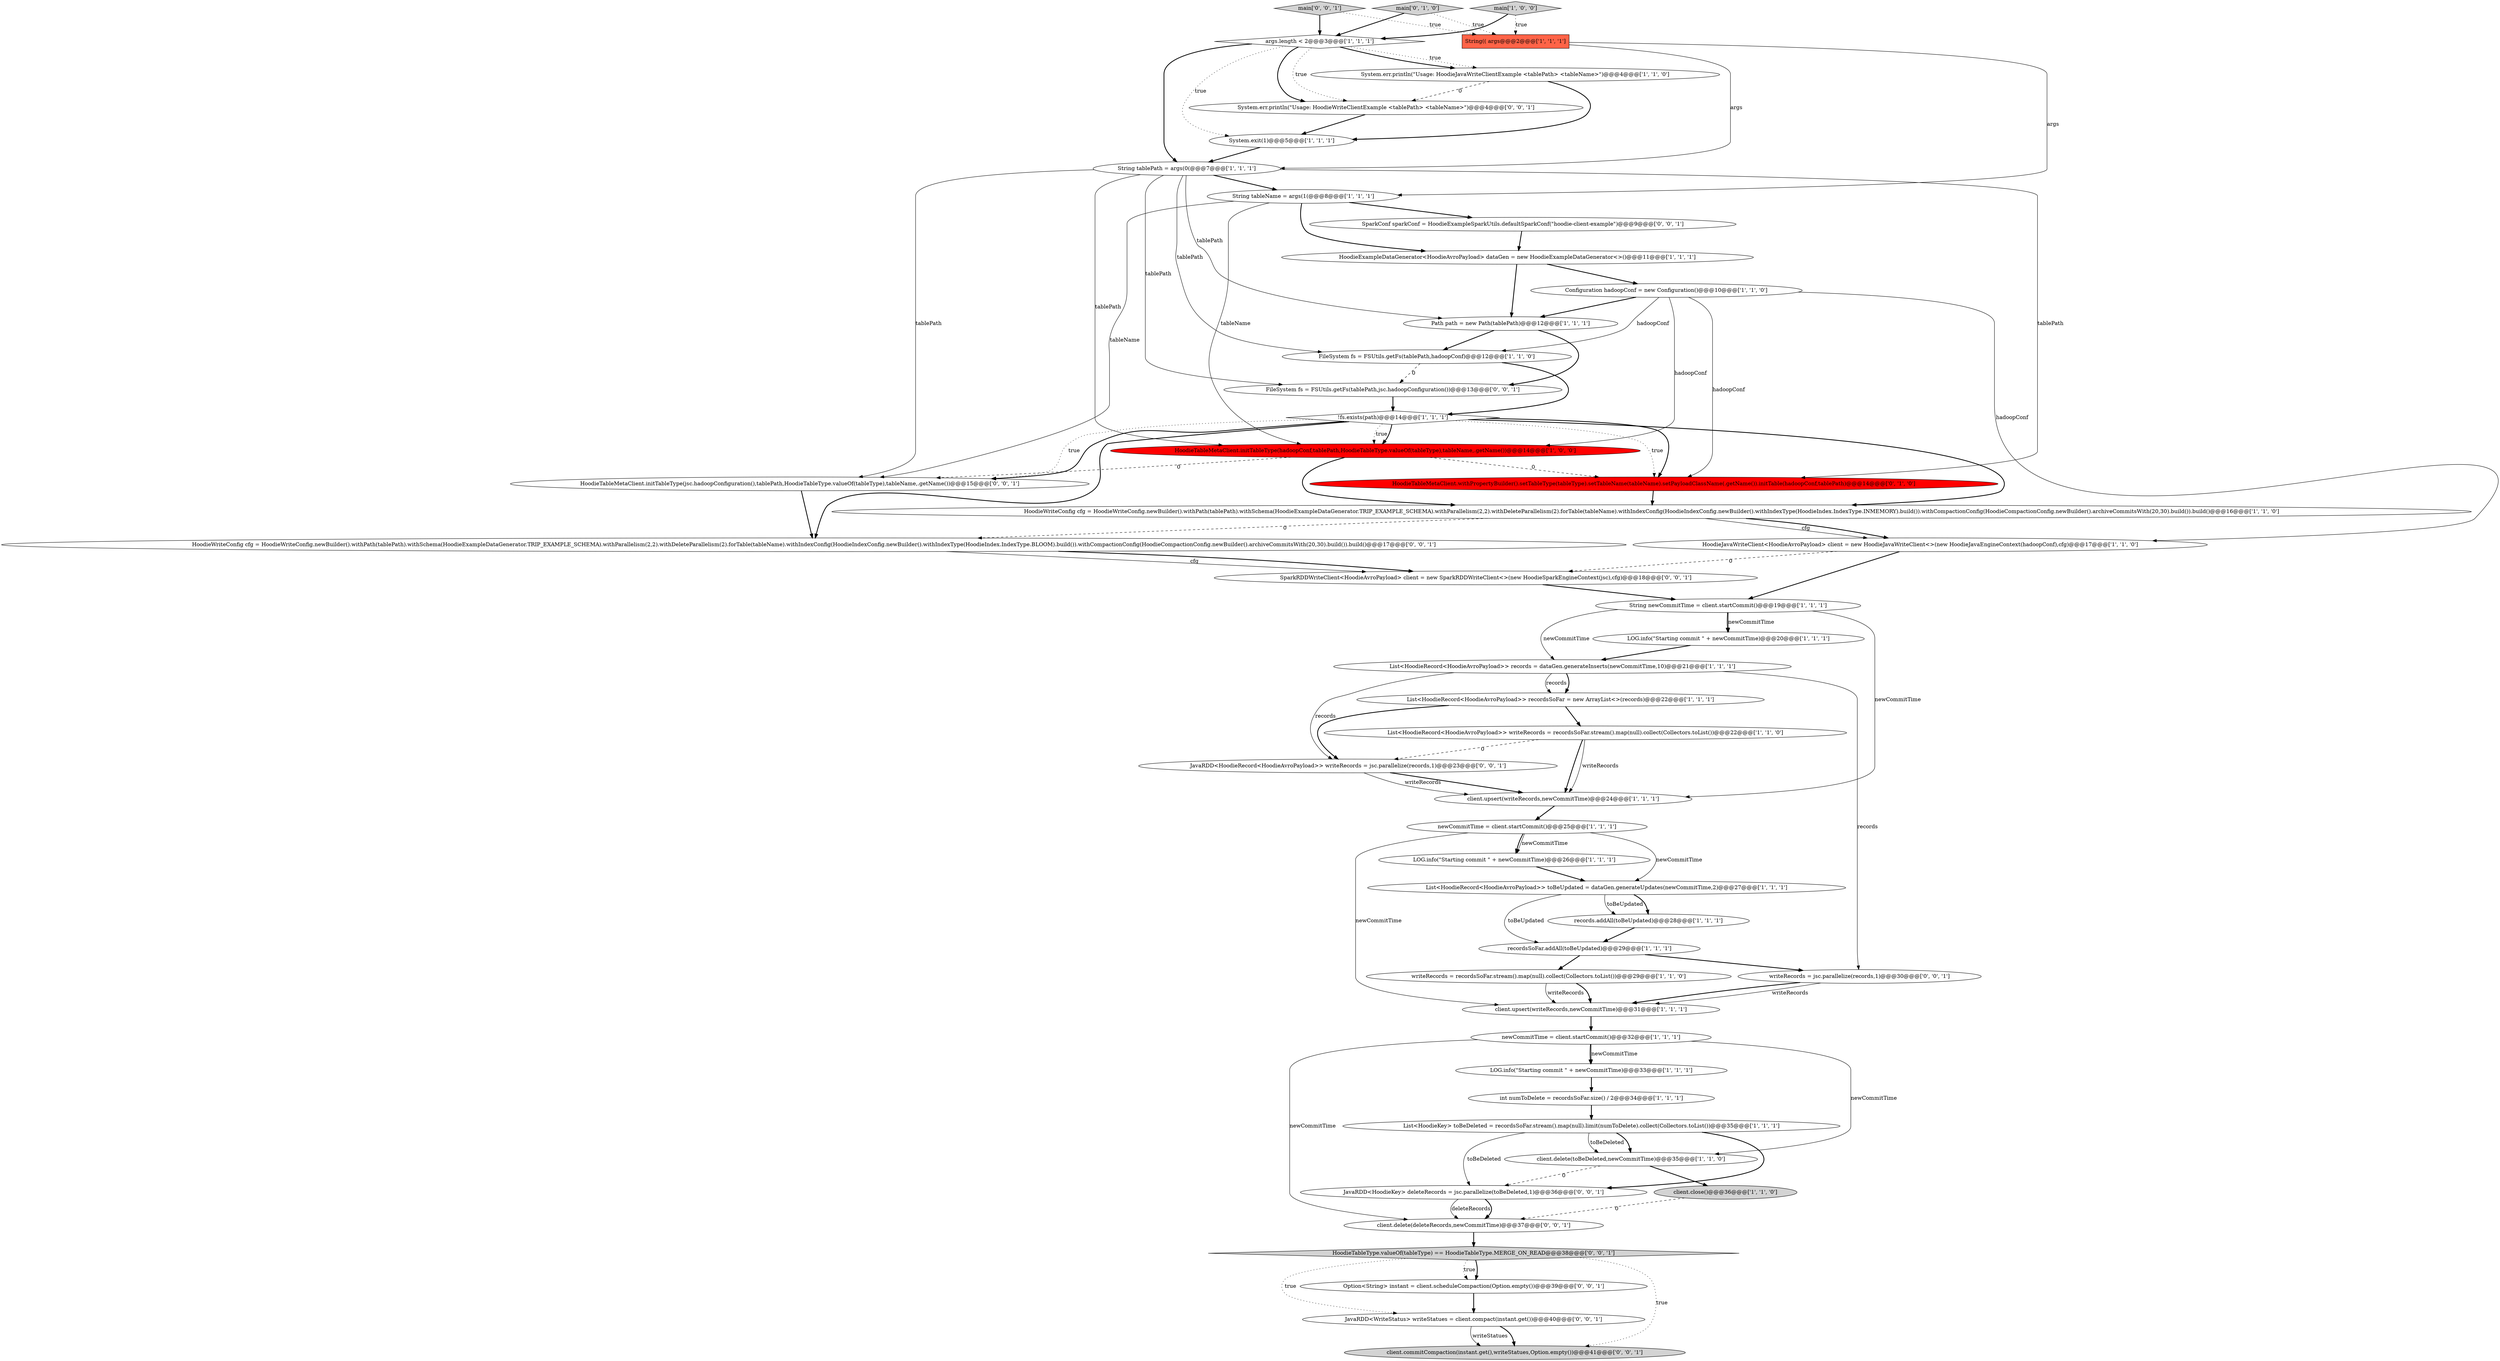 digraph {
15 [style = filled, label = "recordsSoFar.addAll(toBeUpdated)@@@29@@@['1', '1', '1']", fillcolor = white, shape = ellipse image = "AAA0AAABBB1BBB"];
1 [style = filled, label = "String newCommitTime = client.startCommit()@@@19@@@['1', '1', '1']", fillcolor = white, shape = ellipse image = "AAA0AAABBB1BBB"];
0 [style = filled, label = "args.length < 2@@@3@@@['1', '1', '1']", fillcolor = white, shape = diamond image = "AAA0AAABBB1BBB"];
11 [style = filled, label = "List<HoodieRecord<HoodieAvroPayload>> records = dataGen.generateInserts(newCommitTime,10)@@@21@@@['1', '1', '1']", fillcolor = white, shape = ellipse image = "AAA0AAABBB1BBB"];
21 [style = filled, label = "!fs.exists(path)@@@14@@@['1', '1', '1']", fillcolor = white, shape = diamond image = "AAA0AAABBB1BBB"];
23 [style = filled, label = "HoodieJavaWriteClient<HoodieAvroPayload> client = new HoodieJavaWriteClient<>(new HoodieJavaEngineContext(hadoopConf),cfg)@@@17@@@['1', '1', '0']", fillcolor = white, shape = ellipse image = "AAA0AAABBB1BBB"];
48 [style = filled, label = "HoodieWriteConfig cfg = HoodieWriteConfig.newBuilder().withPath(tablePath).withSchema(HoodieExampleDataGenerator.TRIP_EXAMPLE_SCHEMA).withParallelism(2,2).withDeleteParallelism(2).forTable(tableName).withIndexConfig(HoodieIndexConfig.newBuilder().withIndexType(HoodieIndex.IndexType.BLOOM).build()).withCompactionConfig(HoodieCompactionConfig.newBuilder().archiveCommitsWith(20,30).build()).build()@@@17@@@['0', '0', '1']", fillcolor = white, shape = ellipse image = "AAA0AAABBB3BBB"];
35 [style = filled, label = "HoodieTableMetaClient.withPropertyBuilder().setTableType(tableType).setTableName(tableName).setPayloadClassName(.getName()).initTable(hadoopConf,tablePath)@@@14@@@['0', '1', '0']", fillcolor = red, shape = ellipse image = "AAA1AAABBB2BBB"];
29 [style = filled, label = "writeRecords = recordsSoFar.stream().map(null).collect(Collectors.toList())@@@29@@@['1', '1', '0']", fillcolor = white, shape = ellipse image = "AAA0AAABBB1BBB"];
22 [style = filled, label = "records.addAll(toBeUpdated)@@@28@@@['1', '1', '1']", fillcolor = white, shape = ellipse image = "AAA0AAABBB1BBB"];
42 [style = filled, label = "FileSystem fs = FSUtils.getFs(tablePath,jsc.hadoopConfiguration())@@@13@@@['0', '0', '1']", fillcolor = white, shape = ellipse image = "AAA0AAABBB3BBB"];
12 [style = filled, label = "client.upsert(writeRecords,newCommitTime)@@@24@@@['1', '1', '1']", fillcolor = white, shape = ellipse image = "AAA0AAABBB1BBB"];
32 [style = filled, label = "HoodieTableMetaClient.initTableType(hadoopConf,tablePath,HoodieTableType.valueOf(tableType),tableName,.getName())@@@14@@@['1', '0', '0']", fillcolor = red, shape = ellipse image = "AAA1AAABBB1BBB"];
33 [style = filled, label = "newCommitTime = client.startCommit()@@@32@@@['1', '1', '1']", fillcolor = white, shape = ellipse image = "AAA0AAABBB1BBB"];
31 [style = filled, label = "LOG.info(\"Starting commit \" + newCommitTime)@@@26@@@['1', '1', '1']", fillcolor = white, shape = ellipse image = "AAA0AAABBB1BBB"];
47 [style = filled, label = "client.delete(deleteRecords,newCommitTime)@@@37@@@['0', '0', '1']", fillcolor = white, shape = ellipse image = "AAA0AAABBB3BBB"];
50 [style = filled, label = "JavaRDD<HoodieRecord<HoodieAvroPayload>> writeRecords = jsc.parallelize(records,1)@@@23@@@['0', '0', '1']", fillcolor = white, shape = ellipse image = "AAA0AAABBB3BBB"];
8 [style = filled, label = "String(( args@@@2@@@['1', '1', '1']", fillcolor = tomato, shape = box image = "AAA0AAABBB1BBB"];
14 [style = filled, label = "LOG.info(\"Starting commit \" + newCommitTime)@@@20@@@['1', '1', '1']", fillcolor = white, shape = ellipse image = "AAA0AAABBB1BBB"];
7 [style = filled, label = "HoodieExampleDataGenerator<HoodieAvroPayload> dataGen = new HoodieExampleDataGenerator<>()@@@11@@@['1', '1', '1']", fillcolor = white, shape = ellipse image = "AAA0AAABBB1BBB"];
39 [style = filled, label = "JavaRDD<WriteStatus> writeStatues = client.compact(instant.get())@@@40@@@['0', '0', '1']", fillcolor = white, shape = ellipse image = "AAA0AAABBB3BBB"];
17 [style = filled, label = "HoodieWriteConfig cfg = HoodieWriteConfig.newBuilder().withPath(tablePath).withSchema(HoodieExampleDataGenerator.TRIP_EXAMPLE_SCHEMA).withParallelism(2,2).withDeleteParallelism(2).forTable(tableName).withIndexConfig(HoodieIndexConfig.newBuilder().withIndexType(HoodieIndex.IndexType.INMEMORY).build()).withCompactionConfig(HoodieCompactionConfig.newBuilder().archiveCommitsWith(20,30).build()).build()@@@16@@@['1', '1', '0']", fillcolor = white, shape = ellipse image = "AAA0AAABBB1BBB"];
36 [style = filled, label = "SparkRDDWriteClient<HoodieAvroPayload> client = new SparkRDDWriteClient<>(new HoodieSparkEngineContext(jsc),cfg)@@@18@@@['0', '0', '1']", fillcolor = white, shape = ellipse image = "AAA0AAABBB3BBB"];
9 [style = filled, label = "List<HoodieRecord<HoodieAvroPayload>> recordsSoFar = new ArrayList<>(records)@@@22@@@['1', '1', '1']", fillcolor = white, shape = ellipse image = "AAA0AAABBB1BBB"];
18 [style = filled, label = "client.delete(toBeDeleted,newCommitTime)@@@35@@@['1', '1', '0']", fillcolor = white, shape = ellipse image = "AAA0AAABBB1BBB"];
43 [style = filled, label = "HoodieTableMetaClient.initTableType(jsc.hadoopConfiguration(),tablePath,HoodieTableType.valueOf(tableType),tableName,.getName())@@@15@@@['0', '0', '1']", fillcolor = white, shape = ellipse image = "AAA0AAABBB3BBB"];
24 [style = filled, label = "String tableName = args(1(@@@8@@@['1', '1', '1']", fillcolor = white, shape = ellipse image = "AAA0AAABBB1BBB"];
20 [style = filled, label = "Configuration hadoopConf = new Configuration()@@@10@@@['1', '1', '0']", fillcolor = white, shape = ellipse image = "AAA0AAABBB1BBB"];
27 [style = filled, label = "String tablePath = args(0(@@@7@@@['1', '1', '1']", fillcolor = white, shape = ellipse image = "AAA0AAABBB1BBB"];
41 [style = filled, label = "JavaRDD<HoodieKey> deleteRecords = jsc.parallelize(toBeDeleted,1)@@@36@@@['0', '0', '1']", fillcolor = white, shape = ellipse image = "AAA0AAABBB3BBB"];
4 [style = filled, label = "FileSystem fs = FSUtils.getFs(tablePath,hadoopConf)@@@12@@@['1', '1', '0']", fillcolor = white, shape = ellipse image = "AAA0AAABBB1BBB"];
13 [style = filled, label = "List<HoodieKey> toBeDeleted = recordsSoFar.stream().map(null).limit(numToDelete).collect(Collectors.toList())@@@35@@@['1', '1', '1']", fillcolor = white, shape = ellipse image = "AAA0AAABBB1BBB"];
3 [style = filled, label = "System.err.println(\"Usage: HoodieJavaWriteClientExample <tablePath> <tableName>\")@@@4@@@['1', '1', '0']", fillcolor = white, shape = ellipse image = "AAA0AAABBB1BBB"];
30 [style = filled, label = "client.upsert(writeRecords,newCommitTime)@@@31@@@['1', '1', '1']", fillcolor = white, shape = ellipse image = "AAA0AAABBB1BBB"];
49 [style = filled, label = "client.commitCompaction(instant.get(),writeStatues,Option.empty())@@@41@@@['0', '0', '1']", fillcolor = lightgray, shape = ellipse image = "AAA0AAABBB3BBB"];
45 [style = filled, label = "main['0', '0', '1']", fillcolor = lightgray, shape = diamond image = "AAA0AAABBB3BBB"];
2 [style = filled, label = "newCommitTime = client.startCommit()@@@25@@@['1', '1', '1']", fillcolor = white, shape = ellipse image = "AAA0AAABBB1BBB"];
38 [style = filled, label = "Option<String> instant = client.scheduleCompaction(Option.empty())@@@39@@@['0', '0', '1']", fillcolor = white, shape = ellipse image = "AAA0AAABBB3BBB"];
37 [style = filled, label = "SparkConf sparkConf = HoodieExampleSparkUtils.defaultSparkConf(\"hoodie-client-example\")@@@9@@@['0', '0', '1']", fillcolor = white, shape = ellipse image = "AAA0AAABBB3BBB"];
44 [style = filled, label = "HoodieTableType.valueOf(tableType) == HoodieTableType.MERGE_ON_READ@@@38@@@['0', '0', '1']", fillcolor = lightgray, shape = diamond image = "AAA0AAABBB3BBB"];
16 [style = filled, label = "int numToDelete = recordsSoFar.size() / 2@@@34@@@['1', '1', '1']", fillcolor = white, shape = ellipse image = "AAA0AAABBB1BBB"];
26 [style = filled, label = "List<HoodieRecord<HoodieAvroPayload>> writeRecords = recordsSoFar.stream().map(null).collect(Collectors.toList())@@@22@@@['1', '1', '0']", fillcolor = white, shape = ellipse image = "AAA0AAABBB1BBB"];
28 [style = filled, label = "System.exit(1)@@@5@@@['1', '1', '1']", fillcolor = white, shape = ellipse image = "AAA0AAABBB1BBB"];
19 [style = filled, label = "LOG.info(\"Starting commit \" + newCommitTime)@@@33@@@['1', '1', '1']", fillcolor = white, shape = ellipse image = "AAA0AAABBB1BBB"];
40 [style = filled, label = "System.err.println(\"Usage: HoodieWriteClientExample <tablePath> <tableName>\")@@@4@@@['0', '0', '1']", fillcolor = white, shape = ellipse image = "AAA0AAABBB3BBB"];
5 [style = filled, label = "main['1', '0', '0']", fillcolor = lightgray, shape = diamond image = "AAA0AAABBB1BBB"];
6 [style = filled, label = "client.close()@@@36@@@['1', '1', '0']", fillcolor = lightgray, shape = ellipse image = "AAA0AAABBB1BBB"];
25 [style = filled, label = "Path path = new Path(tablePath)@@@12@@@['1', '1', '1']", fillcolor = white, shape = ellipse image = "AAA0AAABBB1BBB"];
34 [style = filled, label = "main['0', '1', '0']", fillcolor = lightgray, shape = diamond image = "AAA0AAABBB2BBB"];
46 [style = filled, label = "writeRecords = jsc.parallelize(records,1)@@@30@@@['0', '0', '1']", fillcolor = white, shape = ellipse image = "AAA0AAABBB3BBB"];
10 [style = filled, label = "List<HoodieRecord<HoodieAvroPayload>> toBeUpdated = dataGen.generateUpdates(newCommitTime,2)@@@27@@@['1', '1', '1']", fillcolor = white, shape = ellipse image = "AAA0AAABBB1BBB"];
9->50 [style = bold, label=""];
22->15 [style = bold, label=""];
3->40 [style = dashed, label="0"];
29->30 [style = bold, label=""];
1->12 [style = solid, label="newCommitTime"];
21->43 [style = bold, label=""];
24->43 [style = solid, label="tableName"];
21->48 [style = bold, label=""];
44->49 [style = dotted, label="true"];
33->19 [style = solid, label="newCommitTime"];
17->48 [style = dashed, label="0"];
11->9 [style = bold, label=""];
38->39 [style = bold, label=""];
26->50 [style = dashed, label="0"];
9->26 [style = bold, label=""];
26->12 [style = bold, label=""];
12->2 [style = bold, label=""];
5->0 [style = bold, label=""];
20->23 [style = solid, label="hadoopConf"];
17->23 [style = solid, label="cfg"];
39->49 [style = bold, label=""];
20->32 [style = solid, label="hadoopConf"];
45->0 [style = bold, label=""];
50->12 [style = bold, label=""];
32->43 [style = dashed, label="0"];
0->40 [style = bold, label=""];
33->47 [style = solid, label="newCommitTime"];
0->3 [style = dotted, label="true"];
42->21 [style = bold, label=""];
1->14 [style = solid, label="newCommitTime"];
21->35 [style = bold, label=""];
14->11 [style = bold, label=""];
24->32 [style = solid, label="tableName"];
2->10 [style = solid, label="newCommitTime"];
2->31 [style = bold, label=""];
6->47 [style = dashed, label="0"];
41->47 [style = solid, label="deleteRecords"];
0->3 [style = bold, label=""];
20->35 [style = solid, label="hadoopConf"];
11->9 [style = solid, label="records"];
32->35 [style = dashed, label="0"];
4->21 [style = bold, label=""];
13->41 [style = solid, label="toBeDeleted"];
21->32 [style = dotted, label="true"];
20->25 [style = bold, label=""];
34->0 [style = bold, label=""];
44->38 [style = bold, label=""];
29->30 [style = solid, label="writeRecords"];
34->8 [style = dotted, label="true"];
27->42 [style = solid, label="tablePath"];
44->38 [style = dotted, label="true"];
35->17 [style = bold, label=""];
10->22 [style = solid, label="toBeUpdated"];
27->32 [style = solid, label="tablePath"];
47->44 [style = bold, label=""];
5->8 [style = dotted, label="true"];
24->7 [style = bold, label=""];
21->35 [style = dotted, label="true"];
32->17 [style = bold, label=""];
26->12 [style = solid, label="writeRecords"];
15->29 [style = bold, label=""];
13->18 [style = bold, label=""];
16->13 [style = bold, label=""];
11->46 [style = solid, label="records"];
30->33 [style = bold, label=""];
8->27 [style = solid, label="args"];
44->39 [style = dotted, label="true"];
46->30 [style = solid, label="writeRecords"];
7->20 [style = bold, label=""];
27->4 [style = solid, label="tablePath"];
20->4 [style = solid, label="hadoopConf"];
17->23 [style = bold, label=""];
37->7 [style = bold, label=""];
19->16 [style = bold, label=""];
13->41 [style = bold, label=""];
3->28 [style = bold, label=""];
46->30 [style = bold, label=""];
11->50 [style = solid, label="records"];
18->6 [style = bold, label=""];
31->10 [style = bold, label=""];
25->42 [style = bold, label=""];
27->24 [style = bold, label=""];
41->47 [style = bold, label=""];
13->18 [style = solid, label="toBeDeleted"];
33->19 [style = bold, label=""];
21->43 [style = dotted, label="true"];
1->11 [style = solid, label="newCommitTime"];
10->22 [style = bold, label=""];
0->40 [style = dotted, label="true"];
0->28 [style = dotted, label="true"];
2->31 [style = solid, label="newCommitTime"];
48->36 [style = bold, label=""];
0->27 [style = bold, label=""];
10->15 [style = solid, label="toBeUpdated"];
18->41 [style = dashed, label="0"];
8->24 [style = solid, label="args"];
43->48 [style = bold, label=""];
25->4 [style = bold, label=""];
33->18 [style = solid, label="newCommitTime"];
27->43 [style = solid, label="tablePath"];
48->36 [style = solid, label="cfg"];
45->8 [style = dotted, label="true"];
40->28 [style = bold, label=""];
50->12 [style = solid, label="writeRecords"];
36->1 [style = bold, label=""];
23->36 [style = dashed, label="0"];
21->32 [style = bold, label=""];
24->37 [style = bold, label=""];
2->30 [style = solid, label="newCommitTime"];
4->42 [style = dashed, label="0"];
23->1 [style = bold, label=""];
15->46 [style = bold, label=""];
1->14 [style = bold, label=""];
7->25 [style = bold, label=""];
28->27 [style = bold, label=""];
27->35 [style = solid, label="tablePath"];
27->25 [style = solid, label="tablePath"];
21->17 [style = bold, label=""];
39->49 [style = solid, label="writeStatues"];
}
